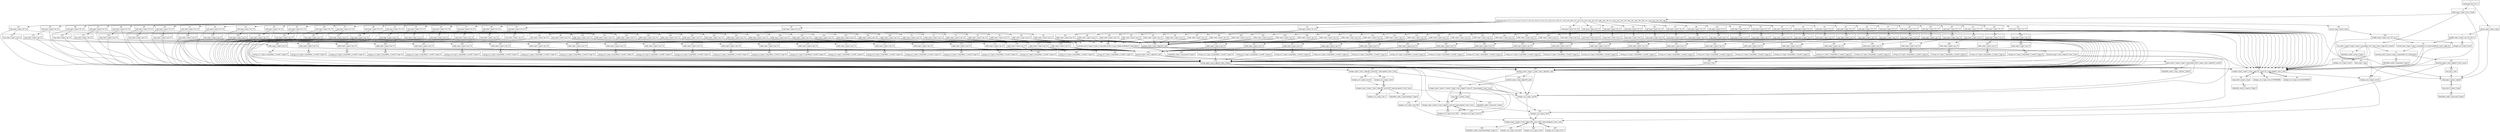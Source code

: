 digraph G {
 node [shape = record]; 
1 [label = "{1 | {statement_list | 0  | 1 }}"];
 1:0 -> 2;
 1:1 -> 3; 
2 [label = "{2 | {bind_expr | type  | vars  | body }}"];
 2:type -> 4;
 2:vars -> 5;
 2:body -> 6; 
3 [label = "{3 | {return_expr | type  | expr }}"];
 3:type -> 4;
 3:expr -> 7; 
4 [label = "{4 | {void_type | name  | algn:8}}"];
 4:name -> 8; 
5 [label = "{5 | {var_decl | name  | type  | scpe  | srcp:hello.c:10 | init  | size  | algn:32 | used:0}}"];
 5:name -> 9;
 5:type -> 10;
 5:scpe -> 11;
 5:init -> 12;
 5:size -> 13; 
6 [label = "{6 | {statement_list | 0  | 1  | 2  | 3  | 4  | 5  | 6  | 7  | 8  | 9  | 10  | 11  | 12  | 13  | 14  | 15  | 16  | 17  | 18  | 19  | 20  | 21  | 22  | 23  | 24  | 25  | 26  | 27  | 28  | 29  | 30  | 31  | 32  | 33  | 34  | 35  | 36  | 37  | 38  | 39  | 40  | 41  | 42  | 43  | 44  | 45  | 46 }}"];
 6:0 -> 14;
 6:1 -> 15;
 6:2 -> 16;
 6:3 -> 17;
 6:4 -> 18;
 6:5 -> 19;
 6:6 -> 20;
 6:7 -> 21;
 6:8 -> 22;
 6:9 -> 23;
 6:10 -> 24;
 6:11 -> 25;
 6:12 -> 26;
 6:13 -> 27;
 6:14 -> 28;
 6:15 -> 29;
 6:16 -> 30;
 6:17 -> 31;
 6:18 -> 32;
 6:19 -> 33;
 6:20 -> 34;
 6:21 -> 35;
 6:22 -> 36;
 6:23 -> 37;
 6:24 -> 38;
 6:25 -> 39;
 6:26 -> 40;
 6:27 -> 41;
 6:28 -> 42;
 6:29 -> 43;
 6:30 -> 44;
 6:31 -> 45;
 6:32 -> 46;
 6:33 -> 47;
 6:34 -> 48;
 6:35 -> 49;
 6:36 -> 50;
 6:37 -> 51;
 6:38 -> 52;
 6:39 -> 53;
 6:40 -> 54;
 6:41 -> 55;
 6:42 -> 56;
 6:43 -> 57;
 6:44 -> 58;
 6:45 -> 59;
 6:46 -> 60; 
7 [label = "{7 | {modify_expr | type  | op | 0  | op | 1 }}"];
 7:type -> 10;
 7:0 -> 61;
 7:1 -> 62; 
8 [label = "{8 | {type_decl | name  | type }}"];
 8:name -> 63;
 8:type -> 4; 
9 [label = "{9 | {identifier_node | strg:a | lngt:1}}"]; 
10 [label = "{10 | {integer_type | name  | size  | algn:32 | prec:32 | sign:signed | min  | max }}"];
 10:name -> 64;
 10:size -> 13;
 10:min -> 65;
 10:max -> 66; 
11 [label = "{11 | {function_decl | name  | type  | srcp:hello.c:4 | link:extern}}"];
 11:name -> 67;
 11:type -> 68; 
12 [label = "{12 | {integer_cst | type  | int:8}}"];
 12:type -> 10; 
13 [label = "{13 | {integer_cst | type  | int:32}}"];
 13:type -> 69; 
14 [label = "{14 | {call_expr | type  | fn  | 0 }}"];
 14:type -> 10;
 14:fn -> 70;
 14:0 -> 71; 
15 [label = "{15 | {call_expr | type  | fn  | 0 }}"];
 15:type -> 10;
 15:fn -> 72;
 15:0 -> 73; 
16 [label = "{16 | {call_expr | type  | fn  | 0 }}"];
 16:type -> 10;
 16:fn -> 74;
 16:0 -> 75; 
17 [label = "{17 | {call_expr | type  | fn  | 0 }}"];
 17:type -> 10;
 17:fn -> 76;
 17:0 -> 77; 
18 [label = "{18 | {call_expr | type  | fn  | 0 }}"];
 18:type -> 10;
 18:fn -> 78;
 18:0 -> 79; 
19 [label = "{19 | {call_expr | type  | fn  | 0 }}"];
 19:type -> 10;
 19:fn -> 80;
 19:0 -> 81; 
20 [label = "{20 | {call_expr | type  | fn  | 0 }}"];
 20:type -> 10;
 20:fn -> 82;
 20:0 -> 83; 
21 [label = "{21 | {call_expr | type  | fn  | 0 }}"];
 21:type -> 10;
 21:fn -> 84;
 21:0 -> 85; 
22 [label = "{22 | {call_expr | type  | fn  | 0 }}"];
 22:type -> 10;
 22:fn -> 86;
 22:0 -> 87; 
23 [label = "{23 | {call_expr | type  | fn  | 0 }}"];
 23:type -> 10;
 23:fn -> 88;
 23:0 -> 89; 
24 [label = "{24 | {call_expr | type  | fn  | 0 }}"];
 24:type -> 10;
 24:fn -> 90;
 24:0 -> 91; 
25 [label = "{25 | {call_expr | type  | fn  | 0 }}"];
 25:type -> 10;
 25:fn -> 92;
 25:0 -> 93; 
26 [label = "{26 | {call_expr | type  | fn  | 0 }}"];
 26:type -> 10;
 26:fn -> 94;
 26:0 -> 95; 
27 [label = "{27 | {call_expr | type  | fn  | 0 }}"];
 27:type -> 10;
 27:fn -> 96;
 27:0 -> 97; 
28 [label = "{28 | {call_expr | type  | fn  | 0 }}"];
 28:type -> 10;
 28:fn -> 98;
 28:0 -> 99; 
29 [label = "{29 | {call_expr | type  | fn  | 0 }}"];
 29:type -> 10;
 29:fn -> 100;
 29:0 -> 101; 
30 [label = "{30 | {call_expr | type  | fn  | 0 }}"];
 30:type -> 10;
 30:fn -> 102;
 30:0 -> 103; 
31 [label = "{31 | {call_expr | type  | fn  | 0 }}"];
 31:type -> 10;
 31:fn -> 104;
 31:0 -> 105; 
32 [label = "{32 | {call_expr | type  | fn  | 0 }}"];
 32:type -> 10;
 32:fn -> 106;
 32:0 -> 107; 
33 [label = "{33 | {call_expr | type  | fn  | 0 }}"];
 33:type -> 10;
 33:fn -> 108;
 33:0 -> 109; 
34 [label = "{34 | {call_expr | type  | fn  | 0 }}"];
 34:type -> 10;
 34:fn -> 110;
 34:0 -> 111; 
35 [label = "{35 | {call_expr | type  | fn  | 0 }}"];
 35:type -> 10;
 35:fn -> 112;
 35:0 -> 113; 
36 [label = "{36 | {call_expr | type  | fn  | 0 }}"];
 36:type -> 10;
 36:fn -> 114;
 36:0 -> 115; 
37 [label = "{37 | {call_expr | type  | fn  | 0 }}"];
 37:type -> 10;
 37:fn -> 116;
 37:0 -> 117; 
38 [label = "{38 | {call_expr | type  | fn  | 0 }}"];
 38:type -> 10;
 38:fn -> 118;
 38:0 -> 119; 
39 [label = "{39 | {call_expr | type  | fn  | 0 }}"];
 39:type -> 10;
 39:fn -> 120;
 39:0 -> 121; 
40 [label = "{40 | {call_expr | type  | fn  | 0 }}"];
 40:type -> 10;
 40:fn -> 122;
 40:0 -> 123; 
41 [label = "{41 | {call_expr | type  | fn  | 0 }}"];
 41:type -> 10;
 41:fn -> 124;
 41:0 -> 125; 
42 [label = "{42 | {call_expr | type  | fn  | 0 }}"];
 42:type -> 10;
 42:fn -> 126;
 42:0 -> 127; 
43 [label = "{43 | {call_expr | type  | fn  | 0 }}"];
 43:type -> 10;
 43:fn -> 128;
 43:0 -> 129; 
44 [label = "{44 | {call_expr | type  | fn  | 0 }}"];
 44:type -> 10;
 44:fn -> 130;
 44:0 -> 131; 
45 [label = "{45 | {call_expr | type  | fn  | 0 }}"];
 45:type -> 10;
 45:fn -> 132;
 45:0 -> 133; 
46 [label = "{46 | {call_expr | type  | fn  | 0 }}"];
 46:type -> 10;
 46:fn -> 134;
 46:0 -> 135; 
47 [label = "{47 | {call_expr | type  | fn  | 0 }}"];
 47:type -> 10;
 47:fn -> 136;
 47:0 -> 137; 
48 [label = "{48 | {call_expr | type  | fn  | 0 }}"];
 48:type -> 10;
 48:fn -> 138;
 48:0 -> 139; 
49 [label = "{49 | {call_expr | type  | fn  | 0 }}"];
 49:type -> 10;
 49:fn -> 140;
 49:0 -> 141; 
50 [label = "{50 | {call_expr | type  | fn  | 0 }}"];
 50:type -> 10;
 50:fn -> 142;
 50:0 -> 143; 
51 [label = "{51 | {call_expr | type  | fn  | 0 }}"];
 51:type -> 10;
 51:fn -> 144;
 51:0 -> 145; 
52 [label = "{52 | {call_expr | type  | fn  | 0 }}"];
 52:type -> 10;
 52:fn -> 146;
 52:0 -> 147; 
53 [label = "{53 | {call_expr | type  | fn  | 0 }}"];
 53:type -> 10;
 53:fn -> 148;
 53:0 -> 149; 
54 [label = "{54 | {call_expr | type  | fn  | 0 }}"];
 54:type -> 10;
 54:fn -> 150;
 54:0 -> 151; 
55 [label = "{55 | {call_expr | type  | fn  | 0 }}"];
 55:type -> 10;
 55:fn -> 152;
 55:0 -> 153; 
56 [label = "{56 | {call_expr | type  | fn  | 0 }}"];
 56:type -> 10;
 56:fn -> 154;
 56:0 -> 155; 
57 [label = "{57 | {call_expr | type  | fn  | 0 }}"];
 57:type -> 10;
 57:fn -> 156;
 57:0 -> 157; 
58 [label = "{58 | {call_expr | type  | fn  | 0 }}"];
 58:type -> 10;
 58:fn -> 158;
 58:0 -> 159; 
59 [label = "{59 | {decl_expr | type }}"];
 59:type -> 4; 
60 [label = "{60 | {return_expr | type  | expr }}"];
 60:type -> 4;
 60:expr -> 160; 
61 [label = "{61 | {result_decl | type  | scpe  | srcp:hello.c:3 | note:artificial | size  | algn:32}}"];
 61:type -> 10;
 61:scpe -> 11;
 61:size -> 13; 
62 [label = "{62 | {integer_cst | type  | int:0}}"];
 62:type -> 10; 
63 [label = "{63 | {identifier_node | strg:void | lngt:4}}"]; 
64 [label = "{64 | {type_decl | name  | type }}"];
 64:name -> 161;
 64:type -> 10; 
65 [label = "{65 | {integer_cst | type  | int:-2147483648}}"];
 65:type -> 10; 
66 [label = "{66 | {integer_cst | type  | int:2147483647}}"];
 66:type -> 10; 
67 [label = "{67 | {identifier_node | strg:main | lngt:4}}"]; 
68 [label = "{68 | {function_type | size  | algn:8 | retn  | prms }}"];
 68:size -> 162;
 68:retn -> 10;
 68:prms -> 163; 
69 [label = "{69 | {integer_type | name  | size  | algn:128 | prec:128 | sign:unsigned | min  | max }}"];
 69:name -> 164;
 69:size -> 165;
 69:min -> 166;
 69:max -> 167; 
70 [label = "{70 | {addr_expr | type  | op | 0 }}"];
 70:type -> 168;
 70:0 -> 169; 
71 [label = "{71 | {nop_expr | type  | op | 0 }}"];
 71:type -> 170;
 71:0 -> 171; 
72 [label = "{72 | {addr_expr | type  | op | 0 }}"];
 72:type -> 168;
 72:0 -> 169; 
73 [label = "{73 | {nop_expr | type  | op | 0 }}"];
 73:type -> 170;
 73:0 -> 172; 
74 [label = "{74 | {addr_expr | type  | op | 0 }}"];
 74:type -> 168;
 74:0 -> 169; 
75 [label = "{75 | {nop_expr | type  | op | 0 }}"];
 75:type -> 170;
 75:0 -> 173; 
76 [label = "{76 | {addr_expr | type  | op | 0 }}"];
 76:type -> 168;
 76:0 -> 169; 
77 [label = "{77 | {nop_expr | type  | op | 0 }}"];
 77:type -> 170;
 77:0 -> 174; 
78 [label = "{78 | {addr_expr | type  | op | 0 }}"];
 78:type -> 168;
 78:0 -> 169; 
79 [label = "{79 | {nop_expr | type  | op | 0 }}"];
 79:type -> 170;
 79:0 -> 175; 
80 [label = "{80 | {addr_expr | type  | op | 0 }}"];
 80:type -> 168;
 80:0 -> 169; 
81 [label = "{81 | {nop_expr | type  | op | 0 }}"];
 81:type -> 170;
 81:0 -> 176; 
82 [label = "{82 | {addr_expr | type  | op | 0 }}"];
 82:type -> 168;
 82:0 -> 169; 
83 [label = "{83 | {nop_expr | type  | op | 0 }}"];
 83:type -> 170;
 83:0 -> 177; 
84 [label = "{84 | {addr_expr | type  | op | 0 }}"];
 84:type -> 168;
 84:0 -> 169; 
85 [label = "{85 | {nop_expr | type  | op | 0 }}"];
 85:type -> 170;
 85:0 -> 178; 
86 [label = "{86 | {addr_expr | type  | op | 0 }}"];
 86:type -> 168;
 86:0 -> 169; 
87 [label = "{87 | {nop_expr | type  | op | 0 }}"];
 87:type -> 170;
 87:0 -> 179; 
88 [label = "{88 | {addr_expr | type  | op | 0 }}"];
 88:type -> 168;
 88:0 -> 169; 
89 [label = "{89 | {nop_expr | type  | op | 0 }}"];
 89:type -> 170;
 89:0 -> 180; 
90 [label = "{90 | {addr_expr | type  | op | 0 }}"];
 90:type -> 168;
 90:0 -> 169; 
91 [label = "{91 | {nop_expr | type  | op | 0 }}"];
 91:type -> 170;
 91:0 -> 181; 
92 [label = "{92 | {addr_expr | type  | op | 0 }}"];
 92:type -> 168;
 92:0 -> 169; 
93 [label = "{93 | {nop_expr | type  | op | 0 }}"];
 93:type -> 170;
 93:0 -> 182; 
94 [label = "{94 | {addr_expr | type  | op | 0 }}"];
 94:type -> 168;
 94:0 -> 169; 
95 [label = "{95 | {nop_expr | type  | op | 0 }}"];
 95:type -> 170;
 95:0 -> 183; 
96 [label = "{96 | {addr_expr | type  | op | 0 }}"];
 96:type -> 168;
 96:0 -> 169; 
97 [label = "{97 | {nop_expr | type  | op | 0 }}"];
 97:type -> 170;
 97:0 -> 184; 
98 [label = "{98 | {addr_expr | type  | op | 0 }}"];
 98:type -> 168;
 98:0 -> 169; 
99 [label = "{99 | {nop_expr | type  | op | 0 }}"];
 99:type -> 170;
 99:0 -> 185; 
100 [label = "{100 | {addr_expr | type  | op | 0 }}"];
 100:type -> 168;
 100:0 -> 169; 
101 [label = "{101 | {nop_expr | type  | op | 0 }}"];
 101:type -> 170;
 101:0 -> 186; 
102 [label = "{102 | {addr_expr | type  | op | 0 }}"];
 102:type -> 168;
 102:0 -> 169; 
103 [label = "{103 | {nop_expr | type  | op | 0 }}"];
 103:type -> 170;
 103:0 -> 187; 
104 [label = "{104 | {addr_expr | type  | op | 0 }}"];
 104:type -> 168;
 104:0 -> 169; 
105 [label = "{105 | {nop_expr | type  | op | 0 }}"];
 105:type -> 170;
 105:0 -> 188; 
106 [label = "{106 | {addr_expr | type  | op | 0 }}"];
 106:type -> 168;
 106:0 -> 169; 
107 [label = "{107 | {nop_expr | type  | op | 0 }}"];
 107:type -> 170;
 107:0 -> 189; 
108 [label = "{108 | {addr_expr | type  | op | 0 }}"];
 108:type -> 168;
 108:0 -> 169; 
109 [label = "{109 | {nop_expr | type  | op | 0 }}"];
 109:type -> 170;
 109:0 -> 190; 
110 [label = "{110 | {addr_expr | type  | op | 0 }}"];
 110:type -> 168;
 110:0 -> 169; 
111 [label = "{111 | {nop_expr | type  | op | 0 }}"];
 111:type -> 170;
 111:0 -> 191; 
112 [label = "{112 | {addr_expr | type  | op | 0 }}"];
 112:type -> 168;
 112:0 -> 169; 
113 [label = "{113 | {nop_expr | type  | op | 0 }}"];
 113:type -> 170;
 113:0 -> 192; 
114 [label = "{114 | {addr_expr | type  | op | 0 }}"];
 114:type -> 168;
 114:0 -> 169; 
115 [label = "{115 | {nop_expr | type  | op | 0 }}"];
 115:type -> 170;
 115:0 -> 193; 
116 [label = "{116 | {addr_expr | type  | op | 0 }}"];
 116:type -> 168;
 116:0 -> 169; 
117 [label = "{117 | {nop_expr | type  | op | 0 }}"];
 117:type -> 170;
 117:0 -> 194; 
118 [label = "{118 | {addr_expr | type  | op | 0 }}"];
 118:type -> 168;
 118:0 -> 169; 
119 [label = "{119 | {nop_expr | type  | op | 0 }}"];
 119:type -> 170;
 119:0 -> 195; 
120 [label = "{120 | {addr_expr | type  | op | 0 }}"];
 120:type -> 168;
 120:0 -> 169; 
121 [label = "{121 | {nop_expr | type  | op | 0 }}"];
 121:type -> 170;
 121:0 -> 196; 
122 [label = "{122 | {addr_expr | type  | op | 0 }}"];
 122:type -> 168;
 122:0 -> 169; 
123 [label = "{123 | {nop_expr | type  | op | 0 }}"];
 123:type -> 170;
 123:0 -> 197; 
124 [label = "{124 | {addr_expr | type  | op | 0 }}"];
 124:type -> 168;
 124:0 -> 169; 
125 [label = "{125 | {nop_expr | type  | op | 0 }}"];
 125:type -> 170;
 125:0 -> 198; 
126 [label = "{126 | {addr_expr | type  | op | 0 }}"];
 126:type -> 168;
 126:0 -> 169; 
127 [label = "{127 | {nop_expr | type  | op | 0 }}"];
 127:type -> 170;
 127:0 -> 199; 
128 [label = "{128 | {addr_expr | type  | op | 0 }}"];
 128:type -> 168;
 128:0 -> 169; 
129 [label = "{129 | {nop_expr | type  | op | 0 }}"];
 129:type -> 170;
 129:0 -> 200; 
130 [label = "{130 | {addr_expr | type  | op | 0 }}"];
 130:type -> 168;
 130:0 -> 169; 
131 [label = "{131 | {nop_expr | type  | op | 0 }}"];
 131:type -> 170;
 131:0 -> 201; 
132 [label = "{132 | {addr_expr | type  | op | 0 }}"];
 132:type -> 168;
 132:0 -> 169; 
133 [label = "{133 | {nop_expr | type  | op | 0 }}"];
 133:type -> 170;
 133:0 -> 202; 
134 [label = "{134 | {addr_expr | type  | op | 0 }}"];
 134:type -> 168;
 134:0 -> 169; 
135 [label = "{135 | {nop_expr | type  | op | 0 }}"];
 135:type -> 170;
 135:0 -> 203; 
136 [label = "{136 | {addr_expr | type  | op | 0 }}"];
 136:type -> 168;
 136:0 -> 169; 
137 [label = "{137 | {nop_expr | type  | op | 0 }}"];
 137:type -> 170;
 137:0 -> 204; 
138 [label = "{138 | {addr_expr | type  | op | 0 }}"];
 138:type -> 168;
 138:0 -> 169; 
139 [label = "{139 | {nop_expr | type  | op | 0 }}"];
 139:type -> 170;
 139:0 -> 205; 
140 [label = "{140 | {addr_expr | type  | op | 0 }}"];
 140:type -> 168;
 140:0 -> 169; 
141 [label = "{141 | {nop_expr | type  | op | 0 }}"];
 141:type -> 170;
 141:0 -> 206; 
142 [label = "{142 | {addr_expr | type  | op | 0 }}"];
 142:type -> 168;
 142:0 -> 169; 
143 [label = "{143 | {nop_expr | type  | op | 0 }}"];
 143:type -> 170;
 143:0 -> 207; 
144 [label = "{144 | {addr_expr | type  | op | 0 }}"];
 144:type -> 168;
 144:0 -> 169; 
145 [label = "{145 | {nop_expr | type  | op | 0 }}"];
 145:type -> 170;
 145:0 -> 208; 
146 [label = "{146 | {addr_expr | type  | op | 0 }}"];
 146:type -> 168;
 146:0 -> 169; 
147 [label = "{147 | {nop_expr | type  | op | 0 }}"];
 147:type -> 170;
 147:0 -> 209; 
148 [label = "{148 | {addr_expr | type  | op | 0 }}"];
 148:type -> 168;
 148:0 -> 169; 
149 [label = "{149 | {nop_expr | type  | op | 0 }}"];
 149:type -> 170;
 149:0 -> 210; 
150 [label = "{150 | {addr_expr | type  | op | 0 }}"];
 150:type -> 168;
 150:0 -> 169; 
151 [label = "{151 | {nop_expr | type  | op | 0 }}"];
 151:type -> 170;
 151:0 -> 211; 
152 [label = "{152 | {addr_expr | type  | op | 0 }}"];
 152:type -> 168;
 152:0 -> 169; 
153 [label = "{153 | {nop_expr | type  | op | 0 }}"];
 153:type -> 170;
 153:0 -> 212; 
154 [label = "{154 | {addr_expr | type  | op | 0 }}"];
 154:type -> 168;
 154:0 -> 169; 
155 [label = "{155 | {nop_expr | type  | op | 0 }}"];
 155:type -> 170;
 155:0 -> 213; 
156 [label = "{156 | {addr_expr | type  | op | 0 }}"];
 156:type -> 168;
 156:0 -> 169; 
157 [label = "{157 | {nop_expr | type  | op | 0 }}"];
 157:type -> 170;
 157:0 -> 214; 
158 [label = "{158 | {addr_expr | type  | op | 0 }}"];
 158:type -> 168;
 158:0 -> 169; 
159 [label = "{159 | {nop_expr | type  | op | 0 }}"];
 159:type -> 170;
 159:0 -> 215; 
160 [label = "{160 | {modify_expr | type  | op | 0  | op | 1 }}"];
 160:type -> 10;
 160:0 -> 61;
 160:1 -> 62; 
161 [label = "{161 | {identifier_node | strg:int | lngt:3}}"]; 
162 [label = "{162 | {integer_cst | type  | int:8}}"];
 162:type -> 69; 
163 [label = "{163 | {tree_list | valu }}"];
 163:valu -> 4; 
164 [label = "{164 | {identifier_node | strg:bitsizetype | lngt:11}}"]; 
165 [label = "{165 | {integer_cst | type  | int:128}}"];
 165:type -> 69; 
166 [label = "{166 | {integer_cst | type  | int:0}}"];
 166:type -> 69; 
167 [label = "{167 | {integer_cst | type  | int:-1}}"];
 167:type -> 69; 
168 [label = "{168 | {pointer_type | size  | algn:64 | ptd }}"];
 168:size -> 216;
 168:ptd -> 217; 
169 [label = "{169 | {function_decl | name  | type  | srcp:stdio.h:361 | args  | body:undefined | link:extern}}"];
 169:name -> 218;
 169:type -> 217;
 169:args -> 219; 
170 [label = "{170 | {pointer_type | qual:r | unql  | size  | algn:64 | ptd }}"];
 170:unql -> 220;
 170:size -> 216;
 170:ptd -> 221; 
171 [label = "{171 | {addr_expr | type  | op | 0 }}"];
 171:type -> 222;
 171:0 -> 223; 
172 [label = "{172 | {addr_expr | type  | op | 0 }}"];
 172:type -> 222;
 172:0 -> 224; 
173 [label = "{173 | {addr_expr | type  | op | 0 }}"];
 173:type -> 222;
 173:0 -> 225; 
174 [label = "{174 | {addr_expr | type  | op | 0 }}"];
 174:type -> 222;
 174:0 -> 226; 
175 [label = "{175 | {addr_expr | type  | op | 0 }}"];
 175:type -> 222;
 175:0 -> 227; 
176 [label = "{176 | {addr_expr | type  | op | 0 }}"];
 176:type -> 222;
 176:0 -> 228; 
177 [label = "{177 | {addr_expr | type  | op | 0 }}"];
 177:type -> 222;
 177:0 -> 229; 
178 [label = "{178 | {addr_expr | type  | op | 0 }}"];
 178:type -> 222;
 178:0 -> 230; 
179 [label = "{179 | {addr_expr | type  | op | 0 }}"];
 179:type -> 222;
 179:0 -> 231; 
180 [label = "{180 | {addr_expr | type  | op | 0 }}"];
 180:type -> 222;
 180:0 -> 232; 
181 [label = "{181 | {addr_expr | type  | op | 0 }}"];
 181:type -> 222;
 181:0 -> 233; 
182 [label = "{182 | {addr_expr | type  | op | 0 }}"];
 182:type -> 222;
 182:0 -> 234; 
183 [label = "{183 | {addr_expr | type  | op | 0 }}"];
 183:type -> 222;
 183:0 -> 235; 
184 [label = "{184 | {addr_expr | type  | op | 0 }}"];
 184:type -> 222;
 184:0 -> 236; 
185 [label = "{185 | {addr_expr | type  | op | 0 }}"];
 185:type -> 222;
 185:0 -> 237; 
186 [label = "{186 | {addr_expr | type  | op | 0 }}"];
 186:type -> 222;
 186:0 -> 238; 
187 [label = "{187 | {addr_expr | type  | op | 0 }}"];
 187:type -> 222;
 187:0 -> 239; 
188 [label = "{188 | {addr_expr | type  | op | 0 }}"];
 188:type -> 222;
 188:0 -> 240; 
189 [label = "{189 | {addr_expr | type  | op | 0 }}"];
 189:type -> 222;
 189:0 -> 241; 
190 [label = "{190 | {addr_expr | type  | op | 0 }}"];
 190:type -> 222;
 190:0 -> 242; 
191 [label = "{191 | {addr_expr | type  | op | 0 }}"];
 191:type -> 222;
 191:0 -> 243; 
192 [label = "{192 | {addr_expr | type  | op | 0 }}"];
 192:type -> 222;
 192:0 -> 244; 
193 [label = "{193 | {addr_expr | type  | op | 0 }}"];
 193:type -> 222;
 193:0 -> 245; 
194 [label = "{194 | {addr_expr | type  | op | 0 }}"];
 194:type -> 222;
 194:0 -> 246; 
195 [label = "{195 | {addr_expr | type  | op | 0 }}"];
 195:type -> 222;
 195:0 -> 247; 
196 [label = "{196 | {addr_expr | type  | op | 0 }}"];
 196:type -> 222;
 196:0 -> 248; 
197 [label = "{197 | {addr_expr | type  | op | 0 }}"];
 197:type -> 222;
 197:0 -> 249; 
198 [label = "{198 | {addr_expr | type  | op | 0 }}"];
 198:type -> 222;
 198:0 -> 250; 
199 [label = "{199 | {addr_expr | type  | op | 0 }}"];
 199:type -> 222;
 199:0 -> 251; 
200 [label = "{200 | {addr_expr | type  | op | 0 }}"];
 200:type -> 222;
 200:0 -> 252; 
201 [label = "{201 | {addr_expr | type  | op | 0 }}"];
 201:type -> 222;
 201:0 -> 253; 
202 [label = "{202 | {addr_expr | type  | op | 0 }}"];
 202:type -> 222;
 202:0 -> 254; 
203 [label = "{203 | {addr_expr | type  | op | 0 }}"];
 203:type -> 222;
 203:0 -> 255; 
204 [label = "{204 | {addr_expr | type  | op | 0 }}"];
 204:type -> 222;
 204:0 -> 256; 
205 [label = "{205 | {addr_expr | type  | op | 0 }}"];
 205:type -> 222;
 205:0 -> 257; 
206 [label = "{206 | {addr_expr | type  | op | 0 }}"];
 206:type -> 222;
 206:0 -> 258; 
207 [label = "{207 | {addr_expr | type  | op | 0 }}"];
 207:type -> 222;
 207:0 -> 259; 
208 [label = "{208 | {addr_expr | type  | op | 0 }}"];
 208:type -> 222;
 208:0 -> 260; 
209 [label = "{209 | {addr_expr | type  | op | 0 }}"];
 209:type -> 222;
 209:0 -> 261; 
210 [label = "{210 | {addr_expr | type  | op | 0 }}"];
 210:type -> 222;
 210:0 -> 262; 
211 [label = "{211 | {addr_expr | type  | op | 0 }}"];
 211:type -> 222;
 211:0 -> 263; 
212 [label = "{212 | {addr_expr | type  | op | 0 }}"];
 212:type -> 222;
 212:0 -> 264; 
213 [label = "{213 | {addr_expr | type  | op | 0 }}"];
 213:type -> 222;
 213:0 -> 265; 
214 [label = "{214 | {addr_expr | type  | op | 0 }}"];
 214:type -> 222;
 214:0 -> 266; 
215 [label = "{215 | {addr_expr | type  | op | 0 }}"];
 215:type -> 222;
 215:0 -> 267; 
216 [label = "{216 | {integer_cst | type  | int:64}}"];
 216:type -> 69; 
217 [label = "{217 | {function_type | size  | algn:8 | retn  | prms }}"];
 217:size -> 162;
 217:retn -> 10;
 217:prms -> 268; 
218 [label = "{218 | {identifier_node | strg:printf | lngt:6}}"]; 
219 [label = "{219 | {parm_decl | name  | type  | srcp:stdio.h:361 | argt  | size  | algn:64 | used:0}}"];
 219:name -> 269;
 219:type -> 170;
 219:argt -> 170;
 219:size -> 216; 
220 [label = "{220 | {pointer_type | size  | algn:64 | ptd }}"];
 220:size -> 216;
 220:ptd -> 221; 
221 [label = "{221 | {integer_type | qual:c | name  | unql  | size  | algn:8 | prec:8 | sign:signed | min  | max }}"];
 221:name -> 270;
 221:unql -> 271;
 221:size -> 162;
 221:min -> 272;
 221:max -> 273; 
222 [label = "{222 | {pointer_type | size  | algn:64 | ptd }}"];
 222:size -> 216;
 222:ptd -> 274; 
223 [label = "{223 | {string_cst | type  | strg:Hello, | world! | lngt:15}}"];
 223:type -> 274; 
224 [label = "{224 | {string_cst | type  | strg:Hello, | world! | lngt:15}}"];
 224:type -> 274; 
225 [label = "{225 | {string_cst | type  | strg:Hello, | world! | lngt:15}}"];
 225:type -> 274; 
226 [label = "{226 | {string_cst | type  | strg:Hello, | world! | lngt:15}}"];
 226:type -> 274; 
227 [label = "{227 | {string_cst | type  | strg:Hello, | world! | lngt:15}}"];
 227:type -> 274; 
228 [label = "{228 | {string_cst | type  | strg:Hello, | world! | lngt:15}}"];
 228:type -> 274; 
229 [label = "{229 | {string_cst | type  | strg:Hello, | world! | lngt:15}}"];
 229:type -> 274; 
230 [label = "{230 | {string_cst | type  | strg:Hello, | world! | lngt:15}}"];
 230:type -> 274; 
231 [label = "{231 | {string_cst | type  | strg:Hello, | world! | lngt:15}}"];
 231:type -> 274; 
232 [label = "{232 | {string_cst | type  | strg:Hello, | world! | lngt:15}}"];
 232:type -> 274; 
233 [label = "{233 | {string_cst | type  | strg:Hello, | world! | lngt:15}}"];
 233:type -> 274; 
234 [label = "{234 | {string_cst | type  | strg:Hello, | world! | lngt:15}}"];
 234:type -> 274; 
235 [label = "{235 | {string_cst | type  | strg:Hello, | world! | lngt:15}}"];
 235:type -> 274; 
236 [label = "{236 | {string_cst | type  | strg:Hello, | world! | lngt:15}}"];
 236:type -> 274; 
237 [label = "{237 | {string_cst | type  | strg:Hello, | world! | lngt:15}}"];
 237:type -> 274; 
238 [label = "{238 | {string_cst | type  | strg:Hello, | world! | lngt:15}}"];
 238:type -> 274; 
239 [label = "{239 | {string_cst | type  | strg:Hello, | world! | lngt:15}}"];
 239:type -> 274; 
240 [label = "{240 | {string_cst | type  | strg:Hello, | world! | lngt:15}}"];
 240:type -> 274; 
241 [label = "{241 | {string_cst | type  | strg:Hello, | world! | lngt:15}}"];
 241:type -> 274; 
242 [label = "{242 | {string_cst | type  | strg:Hello, | world! | lngt:15}}"];
 242:type -> 274; 
243 [label = "{243 | {string_cst | type  | strg:Hello, | world! | lngt:15}}"];
 243:type -> 274; 
244 [label = "{244 | {string_cst | type  | strg:Hello, | world! | lngt:15}}"];
 244:type -> 274; 
245 [label = "{245 | {string_cst | type  | strg:Hello, | world! | lngt:15}}"];
 245:type -> 274; 
246 [label = "{246 | {string_cst | type  | strg:Hello, | world! | lngt:15}}"];
 246:type -> 274; 
247 [label = "{247 | {string_cst | type  | strg:Hello, | world! | lngt:15}}"];
 247:type -> 274; 
248 [label = "{248 | {string_cst | type  | strg:Hello, | world! | lngt:15}}"];
 248:type -> 274; 
249 [label = "{249 | {string_cst | type  | strg:Hello, | world! | lngt:15}}"];
 249:type -> 274; 
250 [label = "{250 | {string_cst | type  | strg:Hello, | world! | lngt:15}}"];
 250:type -> 274; 
251 [label = "{251 | {string_cst | type  | strg:Hello, | world! | lngt:15}}"];
 251:type -> 274; 
252 [label = "{252 | {string_cst | type  | strg:Hello, | world! | lngt:15}}"];
 252:type -> 274; 
253 [label = "{253 | {string_cst | type  | strg:Hello, | world! | lngt:15}}"];
 253:type -> 274; 
254 [label = "{254 | {string_cst | type  | strg:Hello, | world! | lngt:15}}"];
 254:type -> 274; 
255 [label = "{255 | {string_cst | type  | strg:Hello, | world! | lngt:15}}"];
 255:type -> 274; 
256 [label = "{256 | {string_cst | type  | strg:Hello, | world! | lngt:15}}"];
 256:type -> 274; 
257 [label = "{257 | {string_cst | type  | strg:Hello, | world! | lngt:15}}"];
 257:type -> 274; 
258 [label = "{258 | {string_cst | type  | strg:Hello, | world! | lngt:15}}"];
 258:type -> 274; 
259 [label = "{259 | {string_cst | type  | strg:Hello, | world! | lngt:15}}"];
 259:type -> 274; 
260 [label = "{260 | {string_cst | type  | strg:Hello, | world! | lngt:15}}"];
 260:type -> 274; 
261 [label = "{261 | {string_cst | type  | strg:Hello, | world! | lngt:15}}"];
 261:type -> 274; 
262 [label = "{262 | {string_cst | type  | strg:Hello, | world! | lngt:15}}"];
 262:type -> 274; 
263 [label = "{263 | {string_cst | type  | strg:Hello, | world! | lngt:15}}"];
 263:type -> 274; 
264 [label = "{264 | {string_cst | type  | strg:Hello, | world! | lngt:15}}"];
 264:type -> 274; 
265 [label = "{265 | {string_cst | type  | strg:Hello, | world! | lngt:15}}"];
 265:type -> 274; 
266 [label = "{266 | {string_cst | type  | strg:Hello, | world! | lngt:15}}"];
 266:type -> 274; 
267 [label = "{267 | {string_cst | type  | strg:Hello, | world! | lngt:15}}"];
 267:type -> 274; 
268 [label = "{268 | {tree_list | valu }}"];
 268:valu -> 170; 
269 [label = "{269 | {identifier_node | strg:__format | lngt:8}}"]; 
270 [label = "{270 | {type_decl | name  | type }}"];
 270:name -> 275;
 270:type -> 271; 
271 [label = "{271 | {integer_type | name  | size  | algn:8 | prec:8 | sign:signed | min  | max }}"];
 271:name -> 270;
 271:size -> 162;
 271:min -> 272;
 271:max -> 273; 
272 [label = "{272 | {integer_cst | type  | int:-128}}"];
 272:type -> 271; 
273 [label = "{273 | {integer_cst | type  | int:127}}"];
 273:type -> 271; 
274 [label = "{274 | {array_type | size  | algn:8 | elts  | domn }}"];
 274:size -> 276;
 274:elts -> 271;
 274:domn -> 277; 
275 [label = "{275 | {identifier_node | strg:char | lngt:4}}"]; 
276 [label = "{276 | {integer_cst | type  | int:120}}"];
 276:type -> 69; 
277 [label = "{277 | {integer_type | size  | algn:64 | prec:64 | sign:signed | min  | max }}"];
 277:size -> 216;
 277:min -> 278;
 277:max -> 279; 
278 [label = "{278 | {integer_cst | type  | int:0}}"];
 278:type -> 280; 
279 [label = "{279 | {integer_cst | type  | int:14}}"];
 279:type -> 280; 
280 [label = "{280 | {integer_type | name  | size  | algn:64 | prec:64 | sign:unsigned | min  | max }}"];
 280:name -> 281;
 280:size -> 216;
 280:min -> 278;
 280:max -> 282; 
281 [label = "{281 | {identifier_node | strg:sizetype | lngt:8}}"]; 
282 [label = "{282 | {integer_cst | type  | int:-1}}"];
 282:type -> 280;
}
